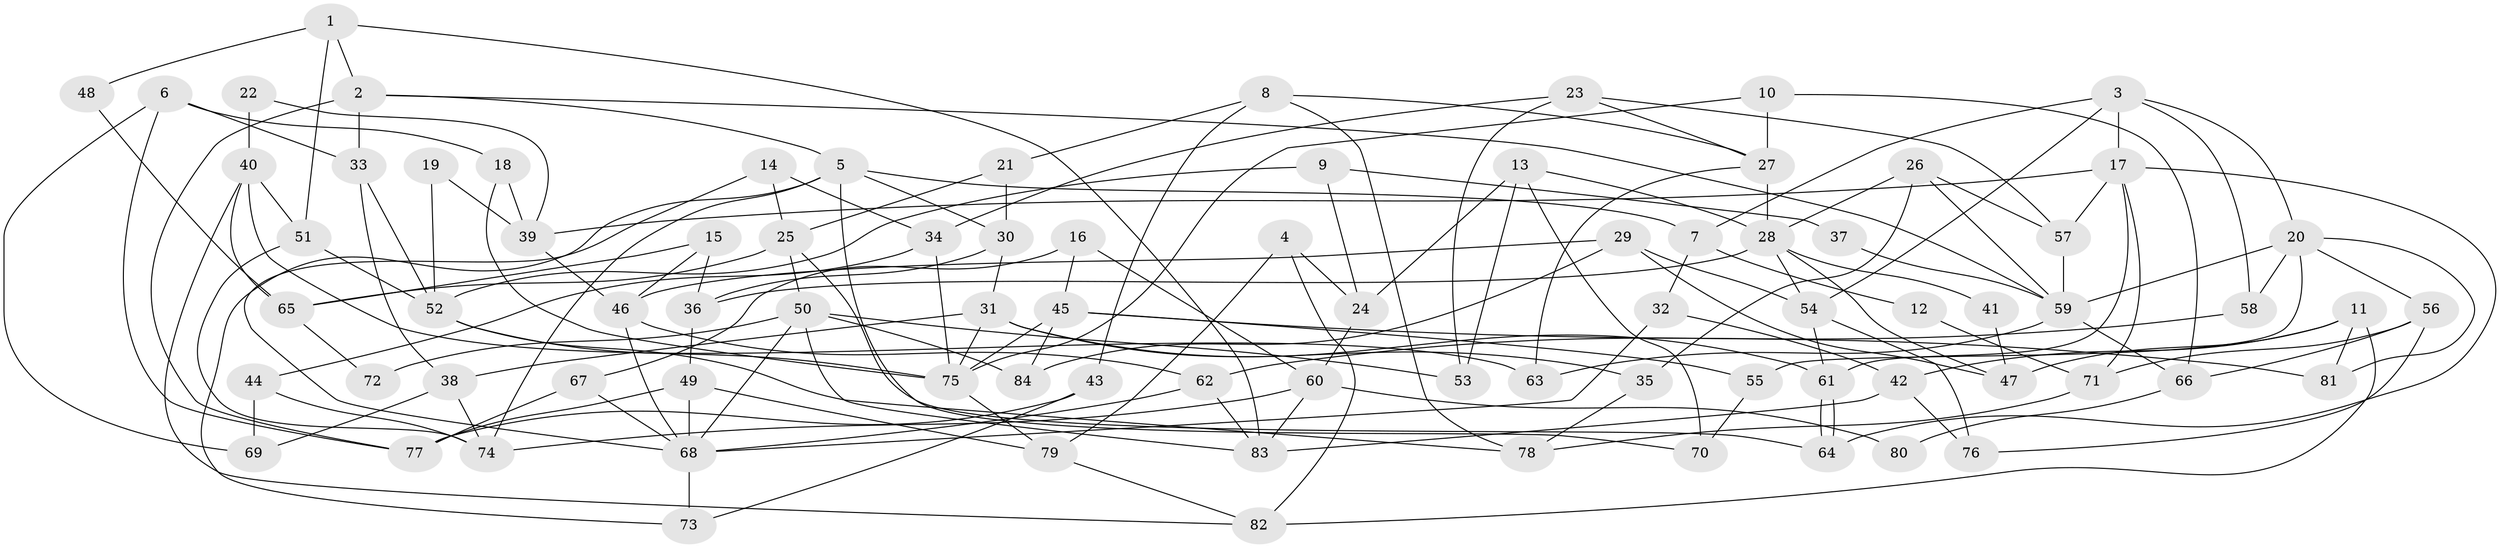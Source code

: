 // coarse degree distribution, {7: 0.14285714285714285, 10: 0.09523809523809523, 6: 0.07142857142857142, 8: 0.023809523809523808, 3: 0.19047619047619047, 4: 0.19047619047619047, 13: 0.023809523809523808, 9: 0.023809523809523808, 2: 0.14285714285714285, 11: 0.023809523809523808, 5: 0.07142857142857142}
// Generated by graph-tools (version 1.1) at 2025/43/03/06/25 01:43:20]
// undirected, 84 vertices, 168 edges
graph export_dot {
graph [start="1"]
  node [color=gray90,style=filled];
  1;
  2;
  3;
  4;
  5;
  6;
  7;
  8;
  9;
  10;
  11;
  12;
  13;
  14;
  15;
  16;
  17;
  18;
  19;
  20;
  21;
  22;
  23;
  24;
  25;
  26;
  27;
  28;
  29;
  30;
  31;
  32;
  33;
  34;
  35;
  36;
  37;
  38;
  39;
  40;
  41;
  42;
  43;
  44;
  45;
  46;
  47;
  48;
  49;
  50;
  51;
  52;
  53;
  54;
  55;
  56;
  57;
  58;
  59;
  60;
  61;
  62;
  63;
  64;
  65;
  66;
  67;
  68;
  69;
  70;
  71;
  72;
  73;
  74;
  75;
  76;
  77;
  78;
  79;
  80;
  81;
  82;
  83;
  84;
  1 -- 2;
  1 -- 51;
  1 -- 48;
  1 -- 83;
  2 -- 59;
  2 -- 77;
  2 -- 5;
  2 -- 33;
  3 -- 54;
  3 -- 20;
  3 -- 7;
  3 -- 17;
  3 -- 58;
  4 -- 24;
  4 -- 79;
  4 -- 82;
  5 -- 74;
  5 -- 7;
  5 -- 30;
  5 -- 70;
  5 -- 73;
  6 -- 77;
  6 -- 18;
  6 -- 33;
  6 -- 69;
  7 -- 12;
  7 -- 32;
  8 -- 78;
  8 -- 27;
  8 -- 21;
  8 -- 43;
  9 -- 52;
  9 -- 24;
  9 -- 37;
  10 -- 75;
  10 -- 27;
  10 -- 66;
  11 -- 47;
  11 -- 42;
  11 -- 81;
  11 -- 82;
  12 -- 71;
  13 -- 70;
  13 -- 28;
  13 -- 24;
  13 -- 53;
  14 -- 34;
  14 -- 25;
  14 -- 68;
  15 -- 36;
  15 -- 65;
  15 -- 46;
  16 -- 67;
  16 -- 45;
  16 -- 60;
  17 -- 61;
  17 -- 39;
  17 -- 57;
  17 -- 64;
  17 -- 71;
  18 -- 39;
  18 -- 75;
  19 -- 52;
  19 -- 39;
  20 -- 56;
  20 -- 59;
  20 -- 55;
  20 -- 58;
  20 -- 81;
  21 -- 25;
  21 -- 30;
  22 -- 39;
  22 -- 40;
  23 -- 34;
  23 -- 53;
  23 -- 27;
  23 -- 57;
  24 -- 60;
  25 -- 50;
  25 -- 64;
  25 -- 65;
  26 -- 59;
  26 -- 57;
  26 -- 28;
  26 -- 35;
  27 -- 28;
  27 -- 63;
  28 -- 54;
  28 -- 36;
  28 -- 41;
  28 -- 47;
  29 -- 46;
  29 -- 54;
  29 -- 47;
  29 -- 84;
  30 -- 31;
  30 -- 36;
  31 -- 75;
  31 -- 35;
  31 -- 38;
  31 -- 61;
  32 -- 68;
  32 -- 42;
  33 -- 38;
  33 -- 52;
  34 -- 75;
  34 -- 44;
  35 -- 78;
  36 -- 49;
  37 -- 59;
  38 -- 69;
  38 -- 74;
  39 -- 46;
  40 -- 51;
  40 -- 82;
  40 -- 63;
  40 -- 65;
  41 -- 47;
  42 -- 83;
  42 -- 76;
  43 -- 73;
  43 -- 77;
  44 -- 74;
  44 -- 69;
  45 -- 81;
  45 -- 84;
  45 -- 55;
  45 -- 75;
  46 -- 62;
  46 -- 68;
  48 -- 65;
  49 -- 68;
  49 -- 77;
  49 -- 79;
  50 -- 68;
  50 -- 83;
  50 -- 53;
  50 -- 72;
  50 -- 84;
  51 -- 74;
  51 -- 52;
  52 -- 75;
  52 -- 78;
  54 -- 61;
  54 -- 76;
  55 -- 70;
  56 -- 66;
  56 -- 71;
  56 -- 76;
  57 -- 59;
  58 -- 62;
  59 -- 63;
  59 -- 66;
  60 -- 83;
  60 -- 74;
  60 -- 80;
  61 -- 64;
  61 -- 64;
  62 -- 68;
  62 -- 83;
  65 -- 72;
  66 -- 80;
  67 -- 77;
  67 -- 68;
  68 -- 73;
  71 -- 78;
  75 -- 79;
  79 -- 82;
}
